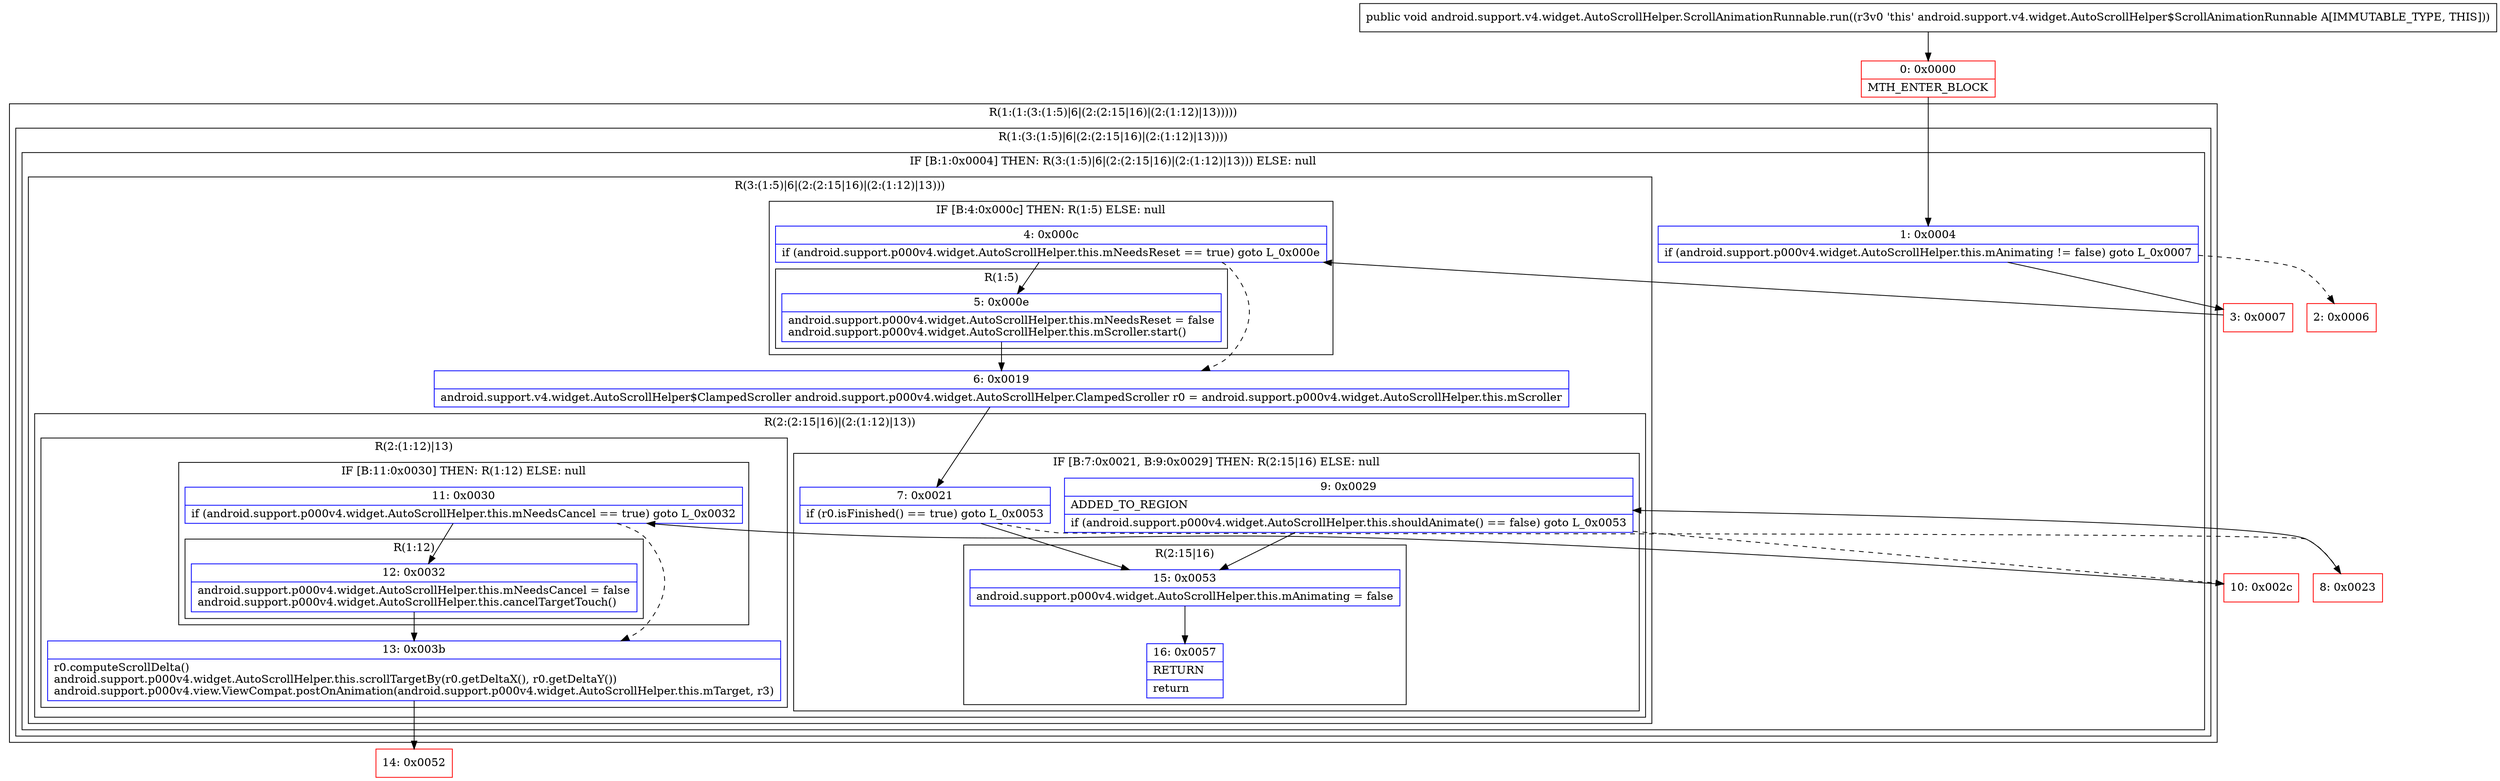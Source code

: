 digraph "CFG forandroid.support.v4.widget.AutoScrollHelper.ScrollAnimationRunnable.run()V" {
subgraph cluster_Region_458945907 {
label = "R(1:(1:(3:(1:5)|6|(2:(2:15|16)|(2:(1:12)|13)))))";
node [shape=record,color=blue];
subgraph cluster_Region_2059255278 {
label = "R(1:(3:(1:5)|6|(2:(2:15|16)|(2:(1:12)|13))))";
node [shape=record,color=blue];
subgraph cluster_IfRegion_1648093009 {
label = "IF [B:1:0x0004] THEN: R(3:(1:5)|6|(2:(2:15|16)|(2:(1:12)|13))) ELSE: null";
node [shape=record,color=blue];
Node_1 [shape=record,label="{1\:\ 0x0004|if (android.support.p000v4.widget.AutoScrollHelper.this.mAnimating != false) goto L_0x0007\l}"];
subgraph cluster_Region_1951054311 {
label = "R(3:(1:5)|6|(2:(2:15|16)|(2:(1:12)|13)))";
node [shape=record,color=blue];
subgraph cluster_IfRegion_1350925105 {
label = "IF [B:4:0x000c] THEN: R(1:5) ELSE: null";
node [shape=record,color=blue];
Node_4 [shape=record,label="{4\:\ 0x000c|if (android.support.p000v4.widget.AutoScrollHelper.this.mNeedsReset == true) goto L_0x000e\l}"];
subgraph cluster_Region_473492799 {
label = "R(1:5)";
node [shape=record,color=blue];
Node_5 [shape=record,label="{5\:\ 0x000e|android.support.p000v4.widget.AutoScrollHelper.this.mNeedsReset = false\landroid.support.p000v4.widget.AutoScrollHelper.this.mScroller.start()\l}"];
}
}
Node_6 [shape=record,label="{6\:\ 0x0019|android.support.v4.widget.AutoScrollHelper$ClampedScroller android.support.p000v4.widget.AutoScrollHelper.ClampedScroller r0 = android.support.p000v4.widget.AutoScrollHelper.this.mScroller\l}"];
subgraph cluster_Region_201159067 {
label = "R(2:(2:15|16)|(2:(1:12)|13))";
node [shape=record,color=blue];
subgraph cluster_IfRegion_411615092 {
label = "IF [B:7:0x0021, B:9:0x0029] THEN: R(2:15|16) ELSE: null";
node [shape=record,color=blue];
Node_7 [shape=record,label="{7\:\ 0x0021|if (r0.isFinished() == true) goto L_0x0053\l}"];
Node_9 [shape=record,label="{9\:\ 0x0029|ADDED_TO_REGION\l|if (android.support.p000v4.widget.AutoScrollHelper.this.shouldAnimate() == false) goto L_0x0053\l}"];
subgraph cluster_Region_910233306 {
label = "R(2:15|16)";
node [shape=record,color=blue];
Node_15 [shape=record,label="{15\:\ 0x0053|android.support.p000v4.widget.AutoScrollHelper.this.mAnimating = false\l}"];
Node_16 [shape=record,label="{16\:\ 0x0057|RETURN\l|return\l}"];
}
}
subgraph cluster_Region_1821493917 {
label = "R(2:(1:12)|13)";
node [shape=record,color=blue];
subgraph cluster_IfRegion_1298573264 {
label = "IF [B:11:0x0030] THEN: R(1:12) ELSE: null";
node [shape=record,color=blue];
Node_11 [shape=record,label="{11\:\ 0x0030|if (android.support.p000v4.widget.AutoScrollHelper.this.mNeedsCancel == true) goto L_0x0032\l}"];
subgraph cluster_Region_384625238 {
label = "R(1:12)";
node [shape=record,color=blue];
Node_12 [shape=record,label="{12\:\ 0x0032|android.support.p000v4.widget.AutoScrollHelper.this.mNeedsCancel = false\landroid.support.p000v4.widget.AutoScrollHelper.this.cancelTargetTouch()\l}"];
}
}
Node_13 [shape=record,label="{13\:\ 0x003b|r0.computeScrollDelta()\landroid.support.p000v4.widget.AutoScrollHelper.this.scrollTargetBy(r0.getDeltaX(), r0.getDeltaY())\landroid.support.p000v4.view.ViewCompat.postOnAnimation(android.support.p000v4.widget.AutoScrollHelper.this.mTarget, r3)\l}"];
}
}
}
}
}
}
Node_0 [shape=record,color=red,label="{0\:\ 0x0000|MTH_ENTER_BLOCK\l}"];
Node_2 [shape=record,color=red,label="{2\:\ 0x0006}"];
Node_3 [shape=record,color=red,label="{3\:\ 0x0007}"];
Node_8 [shape=record,color=red,label="{8\:\ 0x0023}"];
Node_10 [shape=record,color=red,label="{10\:\ 0x002c}"];
Node_14 [shape=record,color=red,label="{14\:\ 0x0052}"];
MethodNode[shape=record,label="{public void android.support.v4.widget.AutoScrollHelper.ScrollAnimationRunnable.run((r3v0 'this' android.support.v4.widget.AutoScrollHelper$ScrollAnimationRunnable A[IMMUTABLE_TYPE, THIS])) }"];
MethodNode -> Node_0;
Node_1 -> Node_2[style=dashed];
Node_1 -> Node_3;
Node_4 -> Node_5;
Node_4 -> Node_6[style=dashed];
Node_5 -> Node_6;
Node_6 -> Node_7;
Node_7 -> Node_8[style=dashed];
Node_7 -> Node_15;
Node_9 -> Node_10[style=dashed];
Node_9 -> Node_15;
Node_15 -> Node_16;
Node_11 -> Node_12;
Node_11 -> Node_13[style=dashed];
Node_12 -> Node_13;
Node_13 -> Node_14;
Node_0 -> Node_1;
Node_3 -> Node_4;
Node_8 -> Node_9;
Node_10 -> Node_11;
}

